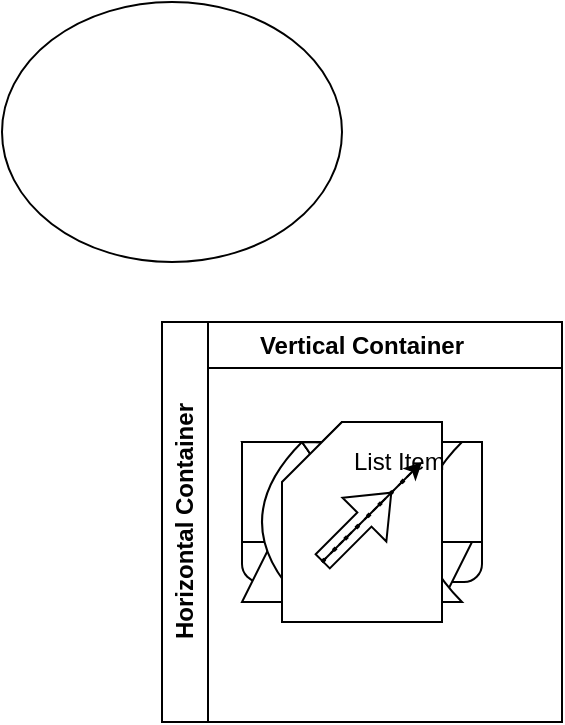 <mxfile version="21.8.0" type="github">
  <diagram name="第 1 页" id="9w5-ZJL8ofbwCPxaKWPm">
    <mxGraphModel dx="1221" dy="769" grid="1" gridSize="10" guides="1" tooltips="1" connect="1" arrows="1" fold="1" page="1" pageScale="1" pageWidth="827" pageHeight="1169" math="0" shadow="0">
      <root>
        <mxCell id="0" />
        <mxCell id="1" parent="0" />
        <mxCell id="3OinJlyTDjb_Q1BXKrCD-1" value="" style="ellipse;whiteSpace=wrap;html=1;" vertex="1" parent="1">
          <mxGeometry x="230" y="140" width="170" height="130" as="geometry" />
        </mxCell>
        <mxCell id="3OinJlyTDjb_Q1BXKrCD-2" value="" style="ellipse;whiteSpace=wrap;html=1;aspect=fixed;" vertex="1" parent="1">
          <mxGeometry x="370" y="360" width="80" height="80" as="geometry" />
        </mxCell>
        <mxCell id="3OinJlyTDjb_Q1BXKrCD-3" value="" style="whiteSpace=wrap;html=1;aspect=fixed;" vertex="1" parent="1">
          <mxGeometry x="370" y="360" width="80" height="80" as="geometry" />
        </mxCell>
        <mxCell id="3OinJlyTDjb_Q1BXKrCD-4" value="" style="rounded=1;whiteSpace=wrap;html=1;" vertex="1" parent="1">
          <mxGeometry x="350" y="370" width="120" height="60" as="geometry" />
        </mxCell>
        <mxCell id="3OinJlyTDjb_Q1BXKrCD-5" value="" style="shape=step;perimeter=stepPerimeter;whiteSpace=wrap;html=1;fixedSize=1;" vertex="1" parent="1">
          <mxGeometry x="350" y="360" width="120" height="80" as="geometry" />
        </mxCell>
        <mxCell id="3OinJlyTDjb_Q1BXKrCD-6" value="" style="shape=callout;whiteSpace=wrap;html=1;perimeter=calloutPerimeter;" vertex="1" parent="1">
          <mxGeometry x="350" y="360" width="120" height="80" as="geometry" />
        </mxCell>
        <mxCell id="3OinJlyTDjb_Q1BXKrCD-7" value="" style="shape=card;whiteSpace=wrap;html=1;" vertex="1" parent="1">
          <mxGeometry x="370" y="350" width="80" height="100" as="geometry" />
        </mxCell>
        <mxCell id="3OinJlyTDjb_Q1BXKrCD-8" value="" style="swimlane;startSize=0;" vertex="1" parent="1">
          <mxGeometry x="310" y="300" width="200" height="200" as="geometry" />
        </mxCell>
        <mxCell id="3OinJlyTDjb_Q1BXKrCD-9" value="" style="swimlane;startSize=0;" vertex="1" parent="1">
          <mxGeometry x="310" y="300" width="200" height="200" as="geometry" />
        </mxCell>
        <mxCell id="3OinJlyTDjb_Q1BXKrCD-10" value="" style="shape=dataStorage;whiteSpace=wrap;html=1;fixedSize=1;" vertex="1" parent="1">
          <mxGeometry x="360" y="360" width="100" height="80" as="geometry" />
        </mxCell>
        <mxCell id="3OinJlyTDjb_Q1BXKrCD-11" value="Vertical Container" style="swimlane;whiteSpace=wrap;html=1;" vertex="1" parent="1">
          <mxGeometry x="310" y="300" width="200" height="200" as="geometry" />
        </mxCell>
        <mxCell id="3OinJlyTDjb_Q1BXKrCD-12" value="Vertical Container" style="swimlane;whiteSpace=wrap;html=1;" vertex="1" parent="1">
          <mxGeometry x="310" y="300" width="200" height="200" as="geometry" />
        </mxCell>
        <mxCell id="3OinJlyTDjb_Q1BXKrCD-13" value="Horizontal Container" style="swimlane;horizontal=0;whiteSpace=wrap;html=1;" vertex="1" parent="1">
          <mxGeometry x="310" y="300" width="200" height="200" as="geometry" />
        </mxCell>
        <mxCell id="3OinJlyTDjb_Q1BXKrCD-14" value="" style="shape=xor;whiteSpace=wrap;html=1;" vertex="1" parent="1">
          <mxGeometry x="380" y="360" width="60" height="80" as="geometry" />
        </mxCell>
        <mxCell id="3OinJlyTDjb_Q1BXKrCD-15" value="Actor" style="shape=umlActor;verticalLabelPosition=bottom;verticalAlign=top;html=1;outlineConnect=0;" vertex="1" parent="1">
          <mxGeometry x="400" y="370" width="30" height="60" as="geometry" />
        </mxCell>
        <mxCell id="3OinJlyTDjb_Q1BXKrCD-16" value="" style="shape=xor;whiteSpace=wrap;html=1;" vertex="1" parent="1">
          <mxGeometry x="380" y="360" width="60" height="80" as="geometry" />
        </mxCell>
        <mxCell id="3OinJlyTDjb_Q1BXKrCD-17" value="" style="shape=xor;whiteSpace=wrap;html=1;" vertex="1" parent="1">
          <mxGeometry x="380" y="360" width="60" height="80" as="geometry" />
        </mxCell>
        <mxCell id="3OinJlyTDjb_Q1BXKrCD-18" value="Actor" style="shape=umlActor;verticalLabelPosition=bottom;verticalAlign=top;html=1;outlineConnect=0;" vertex="1" parent="1">
          <mxGeometry x="400" y="370" width="30" height="60" as="geometry" />
        </mxCell>
        <mxCell id="3OinJlyTDjb_Q1BXKrCD-19" value="Actor" style="shape=umlActor;verticalLabelPosition=bottom;verticalAlign=top;html=1;outlineConnect=0;" vertex="1" parent="1">
          <mxGeometry x="400" y="370" width="30" height="60" as="geometry" />
        </mxCell>
        <mxCell id="3OinJlyTDjb_Q1BXKrCD-20" value="Actor" style="shape=umlActor;verticalLabelPosition=bottom;verticalAlign=top;html=1;outlineConnect=0;" vertex="1" parent="1">
          <mxGeometry x="400" y="370" width="30" height="60" as="geometry" />
        </mxCell>
        <mxCell id="3OinJlyTDjb_Q1BXKrCD-21" value="Actor" style="shape=umlActor;verticalLabelPosition=bottom;verticalAlign=top;html=1;outlineConnect=0;" vertex="1" parent="1">
          <mxGeometry x="400" y="370" width="30" height="60" as="geometry" />
        </mxCell>
        <mxCell id="3OinJlyTDjb_Q1BXKrCD-22" value="Actor" style="shape=umlActor;verticalLabelPosition=bottom;verticalAlign=top;html=1;outlineConnect=0;" vertex="1" parent="1">
          <mxGeometry x="400" y="370" width="30" height="60" as="geometry" />
        </mxCell>
        <mxCell id="3OinJlyTDjb_Q1BXKrCD-23" value="" style="shape=card;whiteSpace=wrap;html=1;" vertex="1" parent="1">
          <mxGeometry x="370" y="350" width="80" height="100" as="geometry" />
        </mxCell>
        <mxCell id="3OinJlyTDjb_Q1BXKrCD-24" value="" style="endArrow=classic;html=1;rounded=0;" edge="1" parent="1">
          <mxGeometry width="50" height="50" relative="1" as="geometry">
            <mxPoint x="390" y="420" as="sourcePoint" />
            <mxPoint x="440" y="370" as="targetPoint" />
          </mxGeometry>
        </mxCell>
        <mxCell id="3OinJlyTDjb_Q1BXKrCD-25" value="" style="shape=flexArrow;endArrow=classic;html=1;rounded=0;" edge="1" parent="1" target="3OinJlyTDjb_Q1BXKrCD-26">
          <mxGeometry width="50" height="50" relative="1" as="geometry">
            <mxPoint x="390" y="420" as="sourcePoint" />
            <mxPoint x="440" y="370" as="targetPoint" />
          </mxGeometry>
        </mxCell>
        <mxCell id="3OinJlyTDjb_Q1BXKrCD-26" value="List Item" style="text;strokeColor=none;fillColor=none;align=left;verticalAlign=middle;spacingLeft=4;spacingRight=4;overflow=hidden;points=[[0,0.5],[1,0.5]];portConstraint=eastwest;rotatable=0;whiteSpace=wrap;html=1;" vertex="1" parent="1">
          <mxGeometry x="400" y="355" width="80" height="30" as="geometry" />
        </mxCell>
        <mxCell id="3OinJlyTDjb_Q1BXKrCD-27" value="" style="endArrow=none;dashed=1;html=1;rounded=0;" edge="1" parent="1">
          <mxGeometry width="50" height="50" relative="1" as="geometry">
            <mxPoint x="390" y="420" as="sourcePoint" />
            <mxPoint x="440" y="370" as="targetPoint" />
          </mxGeometry>
        </mxCell>
        <mxCell id="3OinJlyTDjb_Q1BXKrCD-28" value="" style="endArrow=none;dashed=1;html=1;dashPattern=1 3;strokeWidth=2;rounded=0;" edge="1" parent="1">
          <mxGeometry width="50" height="50" relative="1" as="geometry">
            <mxPoint x="390" y="420" as="sourcePoint" />
            <mxPoint x="440" y="370" as="targetPoint" />
          </mxGeometry>
        </mxCell>
      </root>
    </mxGraphModel>
  </diagram>
</mxfile>
